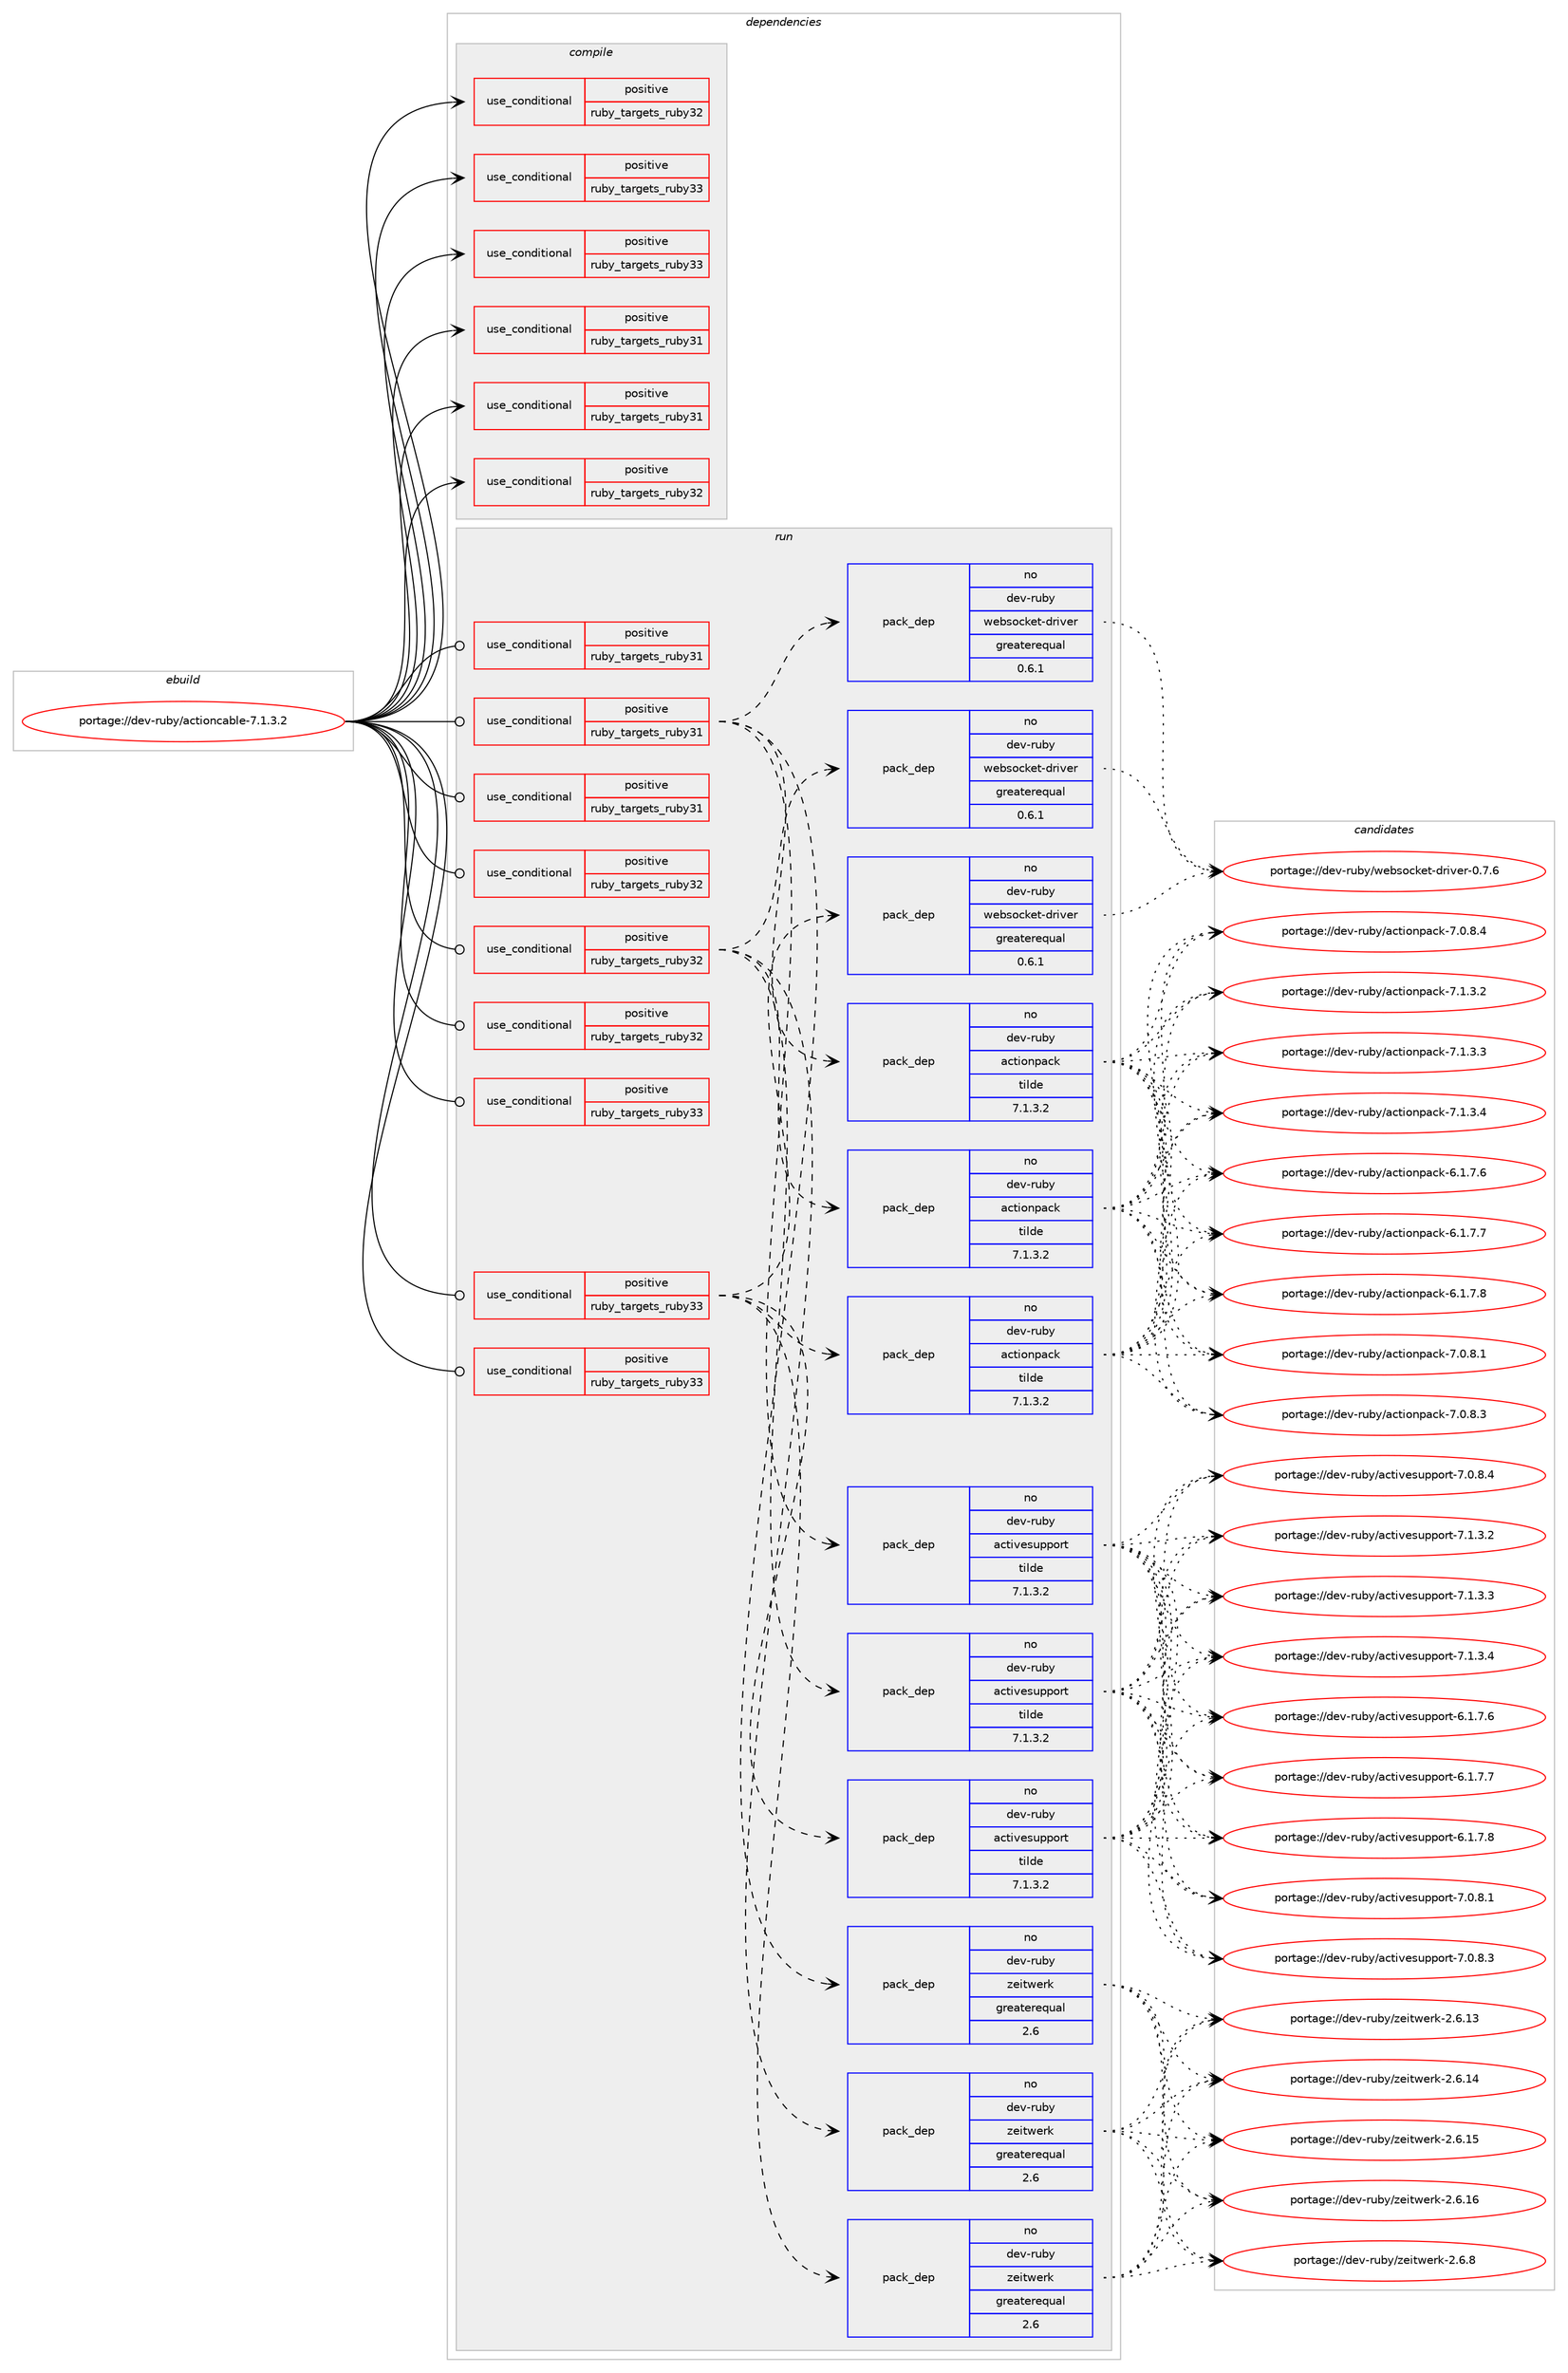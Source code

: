 digraph prolog {

# *************
# Graph options
# *************

newrank=true;
concentrate=true;
compound=true;
graph [rankdir=LR,fontname=Helvetica,fontsize=10,ranksep=1.5];#, ranksep=2.5, nodesep=0.2];
edge  [arrowhead=vee];
node  [fontname=Helvetica,fontsize=10];

# **********
# The ebuild
# **********

subgraph cluster_leftcol {
color=gray;
rank=same;
label=<<i>ebuild</i>>;
id [label="portage://dev-ruby/actioncable-7.1.3.2", color=red, width=4, href="../dev-ruby/actioncable-7.1.3.2.svg"];
}

# ****************
# The dependencies
# ****************

subgraph cluster_midcol {
color=gray;
label=<<i>dependencies</i>>;
subgraph cluster_compile {
fillcolor="#eeeeee";
style=filled;
label=<<i>compile</i>>;
subgraph cond41616 {
dependency87286 [label=<<TABLE BORDER="0" CELLBORDER="1" CELLSPACING="0" CELLPADDING="4"><TR><TD ROWSPAN="3" CELLPADDING="10">use_conditional</TD></TR><TR><TD>positive</TD></TR><TR><TD>ruby_targets_ruby31</TD></TR></TABLE>>, shape=none, color=red];
# *** BEGIN UNKNOWN DEPENDENCY TYPE (TODO) ***
# dependency87286 -> package_dependency(portage://dev-ruby/actioncable-7.1.3.2,install,no,dev-lang,ruby,none,[,,],[slot(3.1)],[])
# *** END UNKNOWN DEPENDENCY TYPE (TODO) ***

}
id:e -> dependency87286:w [weight=20,style="solid",arrowhead="vee"];
subgraph cond41617 {
dependency87287 [label=<<TABLE BORDER="0" CELLBORDER="1" CELLSPACING="0" CELLPADDING="4"><TR><TD ROWSPAN="3" CELLPADDING="10">use_conditional</TD></TR><TR><TD>positive</TD></TR><TR><TD>ruby_targets_ruby31</TD></TR></TABLE>>, shape=none, color=red];
# *** BEGIN UNKNOWN DEPENDENCY TYPE (TODO) ***
# dependency87287 -> package_dependency(portage://dev-ruby/actioncable-7.1.3.2,install,no,virtual,rubygems,none,[,,],[],[use(enable(ruby_targets_ruby31),negative)])
# *** END UNKNOWN DEPENDENCY TYPE (TODO) ***

}
id:e -> dependency87287:w [weight=20,style="solid",arrowhead="vee"];
subgraph cond41618 {
dependency87288 [label=<<TABLE BORDER="0" CELLBORDER="1" CELLSPACING="0" CELLPADDING="4"><TR><TD ROWSPAN="3" CELLPADDING="10">use_conditional</TD></TR><TR><TD>positive</TD></TR><TR><TD>ruby_targets_ruby32</TD></TR></TABLE>>, shape=none, color=red];
# *** BEGIN UNKNOWN DEPENDENCY TYPE (TODO) ***
# dependency87288 -> package_dependency(portage://dev-ruby/actioncable-7.1.3.2,install,no,dev-lang,ruby,none,[,,],[slot(3.2)],[])
# *** END UNKNOWN DEPENDENCY TYPE (TODO) ***

}
id:e -> dependency87288:w [weight=20,style="solid",arrowhead="vee"];
subgraph cond41619 {
dependency87289 [label=<<TABLE BORDER="0" CELLBORDER="1" CELLSPACING="0" CELLPADDING="4"><TR><TD ROWSPAN="3" CELLPADDING="10">use_conditional</TD></TR><TR><TD>positive</TD></TR><TR><TD>ruby_targets_ruby32</TD></TR></TABLE>>, shape=none, color=red];
# *** BEGIN UNKNOWN DEPENDENCY TYPE (TODO) ***
# dependency87289 -> package_dependency(portage://dev-ruby/actioncable-7.1.3.2,install,no,virtual,rubygems,none,[,,],[],[use(enable(ruby_targets_ruby32),negative)])
# *** END UNKNOWN DEPENDENCY TYPE (TODO) ***

}
id:e -> dependency87289:w [weight=20,style="solid",arrowhead="vee"];
subgraph cond41620 {
dependency87290 [label=<<TABLE BORDER="0" CELLBORDER="1" CELLSPACING="0" CELLPADDING="4"><TR><TD ROWSPAN="3" CELLPADDING="10">use_conditional</TD></TR><TR><TD>positive</TD></TR><TR><TD>ruby_targets_ruby33</TD></TR></TABLE>>, shape=none, color=red];
# *** BEGIN UNKNOWN DEPENDENCY TYPE (TODO) ***
# dependency87290 -> package_dependency(portage://dev-ruby/actioncable-7.1.3.2,install,no,dev-lang,ruby,none,[,,],[slot(3.3)],[])
# *** END UNKNOWN DEPENDENCY TYPE (TODO) ***

}
id:e -> dependency87290:w [weight=20,style="solid",arrowhead="vee"];
subgraph cond41621 {
dependency87291 [label=<<TABLE BORDER="0" CELLBORDER="1" CELLSPACING="0" CELLPADDING="4"><TR><TD ROWSPAN="3" CELLPADDING="10">use_conditional</TD></TR><TR><TD>positive</TD></TR><TR><TD>ruby_targets_ruby33</TD></TR></TABLE>>, shape=none, color=red];
# *** BEGIN UNKNOWN DEPENDENCY TYPE (TODO) ***
# dependency87291 -> package_dependency(portage://dev-ruby/actioncable-7.1.3.2,install,no,virtual,rubygems,none,[,,],[],[use(enable(ruby_targets_ruby33),negative)])
# *** END UNKNOWN DEPENDENCY TYPE (TODO) ***

}
id:e -> dependency87291:w [weight=20,style="solid",arrowhead="vee"];
}
subgraph cluster_compileandrun {
fillcolor="#eeeeee";
style=filled;
label=<<i>compile and run</i>>;
}
subgraph cluster_run {
fillcolor="#eeeeee";
style=filled;
label=<<i>run</i>>;
subgraph cond41622 {
dependency87292 [label=<<TABLE BORDER="0" CELLBORDER="1" CELLSPACING="0" CELLPADDING="4"><TR><TD ROWSPAN="3" CELLPADDING="10">use_conditional</TD></TR><TR><TD>positive</TD></TR><TR><TD>ruby_targets_ruby31</TD></TR></TABLE>>, shape=none, color=red];
# *** BEGIN UNKNOWN DEPENDENCY TYPE (TODO) ***
# dependency87292 -> package_dependency(portage://dev-ruby/actioncable-7.1.3.2,run,no,dev-lang,ruby,none,[,,],[slot(3.1)],[])
# *** END UNKNOWN DEPENDENCY TYPE (TODO) ***

}
id:e -> dependency87292:w [weight=20,style="solid",arrowhead="odot"];
subgraph cond41623 {
dependency87293 [label=<<TABLE BORDER="0" CELLBORDER="1" CELLSPACING="0" CELLPADDING="4"><TR><TD ROWSPAN="3" CELLPADDING="10">use_conditional</TD></TR><TR><TD>positive</TD></TR><TR><TD>ruby_targets_ruby31</TD></TR></TABLE>>, shape=none, color=red];
subgraph pack44430 {
dependency87294 [label=<<TABLE BORDER="0" CELLBORDER="1" CELLSPACING="0" CELLPADDING="4" WIDTH="220"><TR><TD ROWSPAN="6" CELLPADDING="30">pack_dep</TD></TR><TR><TD WIDTH="110">no</TD></TR><TR><TD>dev-ruby</TD></TR><TR><TD>actionpack</TD></TR><TR><TD>tilde</TD></TR><TR><TD>7.1.3.2</TD></TR></TABLE>>, shape=none, color=blue];
}
dependency87293:e -> dependency87294:w [weight=20,style="dashed",arrowhead="vee"];
subgraph pack44431 {
dependency87295 [label=<<TABLE BORDER="0" CELLBORDER="1" CELLSPACING="0" CELLPADDING="4" WIDTH="220"><TR><TD ROWSPAN="6" CELLPADDING="30">pack_dep</TD></TR><TR><TD WIDTH="110">no</TD></TR><TR><TD>dev-ruby</TD></TR><TR><TD>activesupport</TD></TR><TR><TD>tilde</TD></TR><TR><TD>7.1.3.2</TD></TR></TABLE>>, shape=none, color=blue];
}
dependency87293:e -> dependency87295:w [weight=20,style="dashed",arrowhead="vee"];
# *** BEGIN UNKNOWN DEPENDENCY TYPE (TODO) ***
# dependency87293 -> package_dependency(portage://dev-ruby/actioncable-7.1.3.2,run,no,dev-ruby,nio4r,none,[,,],[slot(2)],[use(enable(ruby_targets_ruby31),negative)])
# *** END UNKNOWN DEPENDENCY TYPE (TODO) ***

subgraph pack44432 {
dependency87296 [label=<<TABLE BORDER="0" CELLBORDER="1" CELLSPACING="0" CELLPADDING="4" WIDTH="220"><TR><TD ROWSPAN="6" CELLPADDING="30">pack_dep</TD></TR><TR><TD WIDTH="110">no</TD></TR><TR><TD>dev-ruby</TD></TR><TR><TD>websocket-driver</TD></TR><TR><TD>greaterequal</TD></TR><TR><TD>0.6.1</TD></TR></TABLE>>, shape=none, color=blue];
}
dependency87293:e -> dependency87296:w [weight=20,style="dashed",arrowhead="vee"];
subgraph pack44433 {
dependency87297 [label=<<TABLE BORDER="0" CELLBORDER="1" CELLSPACING="0" CELLPADDING="4" WIDTH="220"><TR><TD ROWSPAN="6" CELLPADDING="30">pack_dep</TD></TR><TR><TD WIDTH="110">no</TD></TR><TR><TD>dev-ruby</TD></TR><TR><TD>zeitwerk</TD></TR><TR><TD>greaterequal</TD></TR><TR><TD>2.6</TD></TR></TABLE>>, shape=none, color=blue];
}
dependency87293:e -> dependency87297:w [weight=20,style="dashed",arrowhead="vee"];
}
id:e -> dependency87293:w [weight=20,style="solid",arrowhead="odot"];
subgraph cond41624 {
dependency87298 [label=<<TABLE BORDER="0" CELLBORDER="1" CELLSPACING="0" CELLPADDING="4"><TR><TD ROWSPAN="3" CELLPADDING="10">use_conditional</TD></TR><TR><TD>positive</TD></TR><TR><TD>ruby_targets_ruby31</TD></TR></TABLE>>, shape=none, color=red];
# *** BEGIN UNKNOWN DEPENDENCY TYPE (TODO) ***
# dependency87298 -> package_dependency(portage://dev-ruby/actioncable-7.1.3.2,run,no,virtual,rubygems,none,[,,],[],[use(enable(ruby_targets_ruby31),negative)])
# *** END UNKNOWN DEPENDENCY TYPE (TODO) ***

}
id:e -> dependency87298:w [weight=20,style="solid",arrowhead="odot"];
subgraph cond41625 {
dependency87299 [label=<<TABLE BORDER="0" CELLBORDER="1" CELLSPACING="0" CELLPADDING="4"><TR><TD ROWSPAN="3" CELLPADDING="10">use_conditional</TD></TR><TR><TD>positive</TD></TR><TR><TD>ruby_targets_ruby32</TD></TR></TABLE>>, shape=none, color=red];
# *** BEGIN UNKNOWN DEPENDENCY TYPE (TODO) ***
# dependency87299 -> package_dependency(portage://dev-ruby/actioncable-7.1.3.2,run,no,dev-lang,ruby,none,[,,],[slot(3.2)],[])
# *** END UNKNOWN DEPENDENCY TYPE (TODO) ***

}
id:e -> dependency87299:w [weight=20,style="solid",arrowhead="odot"];
subgraph cond41626 {
dependency87300 [label=<<TABLE BORDER="0" CELLBORDER="1" CELLSPACING="0" CELLPADDING="4"><TR><TD ROWSPAN="3" CELLPADDING="10">use_conditional</TD></TR><TR><TD>positive</TD></TR><TR><TD>ruby_targets_ruby32</TD></TR></TABLE>>, shape=none, color=red];
subgraph pack44434 {
dependency87301 [label=<<TABLE BORDER="0" CELLBORDER="1" CELLSPACING="0" CELLPADDING="4" WIDTH="220"><TR><TD ROWSPAN="6" CELLPADDING="30">pack_dep</TD></TR><TR><TD WIDTH="110">no</TD></TR><TR><TD>dev-ruby</TD></TR><TR><TD>actionpack</TD></TR><TR><TD>tilde</TD></TR><TR><TD>7.1.3.2</TD></TR></TABLE>>, shape=none, color=blue];
}
dependency87300:e -> dependency87301:w [weight=20,style="dashed",arrowhead="vee"];
subgraph pack44435 {
dependency87302 [label=<<TABLE BORDER="0" CELLBORDER="1" CELLSPACING="0" CELLPADDING="4" WIDTH="220"><TR><TD ROWSPAN="6" CELLPADDING="30">pack_dep</TD></TR><TR><TD WIDTH="110">no</TD></TR><TR><TD>dev-ruby</TD></TR><TR><TD>activesupport</TD></TR><TR><TD>tilde</TD></TR><TR><TD>7.1.3.2</TD></TR></TABLE>>, shape=none, color=blue];
}
dependency87300:e -> dependency87302:w [weight=20,style="dashed",arrowhead="vee"];
# *** BEGIN UNKNOWN DEPENDENCY TYPE (TODO) ***
# dependency87300 -> package_dependency(portage://dev-ruby/actioncable-7.1.3.2,run,no,dev-ruby,nio4r,none,[,,],[slot(2)],[use(enable(ruby_targets_ruby32),negative)])
# *** END UNKNOWN DEPENDENCY TYPE (TODO) ***

subgraph pack44436 {
dependency87303 [label=<<TABLE BORDER="0" CELLBORDER="1" CELLSPACING="0" CELLPADDING="4" WIDTH="220"><TR><TD ROWSPAN="6" CELLPADDING="30">pack_dep</TD></TR><TR><TD WIDTH="110">no</TD></TR><TR><TD>dev-ruby</TD></TR><TR><TD>websocket-driver</TD></TR><TR><TD>greaterequal</TD></TR><TR><TD>0.6.1</TD></TR></TABLE>>, shape=none, color=blue];
}
dependency87300:e -> dependency87303:w [weight=20,style="dashed",arrowhead="vee"];
subgraph pack44437 {
dependency87304 [label=<<TABLE BORDER="0" CELLBORDER="1" CELLSPACING="0" CELLPADDING="4" WIDTH="220"><TR><TD ROWSPAN="6" CELLPADDING="30">pack_dep</TD></TR><TR><TD WIDTH="110">no</TD></TR><TR><TD>dev-ruby</TD></TR><TR><TD>zeitwerk</TD></TR><TR><TD>greaterequal</TD></TR><TR><TD>2.6</TD></TR></TABLE>>, shape=none, color=blue];
}
dependency87300:e -> dependency87304:w [weight=20,style="dashed",arrowhead="vee"];
}
id:e -> dependency87300:w [weight=20,style="solid",arrowhead="odot"];
subgraph cond41627 {
dependency87305 [label=<<TABLE BORDER="0" CELLBORDER="1" CELLSPACING="0" CELLPADDING="4"><TR><TD ROWSPAN="3" CELLPADDING="10">use_conditional</TD></TR><TR><TD>positive</TD></TR><TR><TD>ruby_targets_ruby32</TD></TR></TABLE>>, shape=none, color=red];
# *** BEGIN UNKNOWN DEPENDENCY TYPE (TODO) ***
# dependency87305 -> package_dependency(portage://dev-ruby/actioncable-7.1.3.2,run,no,virtual,rubygems,none,[,,],[],[use(enable(ruby_targets_ruby32),negative)])
# *** END UNKNOWN DEPENDENCY TYPE (TODO) ***

}
id:e -> dependency87305:w [weight=20,style="solid",arrowhead="odot"];
subgraph cond41628 {
dependency87306 [label=<<TABLE BORDER="0" CELLBORDER="1" CELLSPACING="0" CELLPADDING="4"><TR><TD ROWSPAN="3" CELLPADDING="10">use_conditional</TD></TR><TR><TD>positive</TD></TR><TR><TD>ruby_targets_ruby33</TD></TR></TABLE>>, shape=none, color=red];
# *** BEGIN UNKNOWN DEPENDENCY TYPE (TODO) ***
# dependency87306 -> package_dependency(portage://dev-ruby/actioncable-7.1.3.2,run,no,dev-lang,ruby,none,[,,],[slot(3.3)],[])
# *** END UNKNOWN DEPENDENCY TYPE (TODO) ***

}
id:e -> dependency87306:w [weight=20,style="solid",arrowhead="odot"];
subgraph cond41629 {
dependency87307 [label=<<TABLE BORDER="0" CELLBORDER="1" CELLSPACING="0" CELLPADDING="4"><TR><TD ROWSPAN="3" CELLPADDING="10">use_conditional</TD></TR><TR><TD>positive</TD></TR><TR><TD>ruby_targets_ruby33</TD></TR></TABLE>>, shape=none, color=red];
subgraph pack44438 {
dependency87308 [label=<<TABLE BORDER="0" CELLBORDER="1" CELLSPACING="0" CELLPADDING="4" WIDTH="220"><TR><TD ROWSPAN="6" CELLPADDING="30">pack_dep</TD></TR><TR><TD WIDTH="110">no</TD></TR><TR><TD>dev-ruby</TD></TR><TR><TD>actionpack</TD></TR><TR><TD>tilde</TD></TR><TR><TD>7.1.3.2</TD></TR></TABLE>>, shape=none, color=blue];
}
dependency87307:e -> dependency87308:w [weight=20,style="dashed",arrowhead="vee"];
subgraph pack44439 {
dependency87309 [label=<<TABLE BORDER="0" CELLBORDER="1" CELLSPACING="0" CELLPADDING="4" WIDTH="220"><TR><TD ROWSPAN="6" CELLPADDING="30">pack_dep</TD></TR><TR><TD WIDTH="110">no</TD></TR><TR><TD>dev-ruby</TD></TR><TR><TD>activesupport</TD></TR><TR><TD>tilde</TD></TR><TR><TD>7.1.3.2</TD></TR></TABLE>>, shape=none, color=blue];
}
dependency87307:e -> dependency87309:w [weight=20,style="dashed",arrowhead="vee"];
# *** BEGIN UNKNOWN DEPENDENCY TYPE (TODO) ***
# dependency87307 -> package_dependency(portage://dev-ruby/actioncable-7.1.3.2,run,no,dev-ruby,nio4r,none,[,,],[slot(2)],[use(enable(ruby_targets_ruby33),negative)])
# *** END UNKNOWN DEPENDENCY TYPE (TODO) ***

subgraph pack44440 {
dependency87310 [label=<<TABLE BORDER="0" CELLBORDER="1" CELLSPACING="0" CELLPADDING="4" WIDTH="220"><TR><TD ROWSPAN="6" CELLPADDING="30">pack_dep</TD></TR><TR><TD WIDTH="110">no</TD></TR><TR><TD>dev-ruby</TD></TR><TR><TD>websocket-driver</TD></TR><TR><TD>greaterequal</TD></TR><TR><TD>0.6.1</TD></TR></TABLE>>, shape=none, color=blue];
}
dependency87307:e -> dependency87310:w [weight=20,style="dashed",arrowhead="vee"];
subgraph pack44441 {
dependency87311 [label=<<TABLE BORDER="0" CELLBORDER="1" CELLSPACING="0" CELLPADDING="4" WIDTH="220"><TR><TD ROWSPAN="6" CELLPADDING="30">pack_dep</TD></TR><TR><TD WIDTH="110">no</TD></TR><TR><TD>dev-ruby</TD></TR><TR><TD>zeitwerk</TD></TR><TR><TD>greaterequal</TD></TR><TR><TD>2.6</TD></TR></TABLE>>, shape=none, color=blue];
}
dependency87307:e -> dependency87311:w [weight=20,style="dashed",arrowhead="vee"];
}
id:e -> dependency87307:w [weight=20,style="solid",arrowhead="odot"];
subgraph cond41630 {
dependency87312 [label=<<TABLE BORDER="0" CELLBORDER="1" CELLSPACING="0" CELLPADDING="4"><TR><TD ROWSPAN="3" CELLPADDING="10">use_conditional</TD></TR><TR><TD>positive</TD></TR><TR><TD>ruby_targets_ruby33</TD></TR></TABLE>>, shape=none, color=red];
# *** BEGIN UNKNOWN DEPENDENCY TYPE (TODO) ***
# dependency87312 -> package_dependency(portage://dev-ruby/actioncable-7.1.3.2,run,no,virtual,rubygems,none,[,,],[],[use(enable(ruby_targets_ruby33),negative)])
# *** END UNKNOWN DEPENDENCY TYPE (TODO) ***

}
id:e -> dependency87312:w [weight=20,style="solid",arrowhead="odot"];
}
}

# **************
# The candidates
# **************

subgraph cluster_choices {
rank=same;
color=gray;
label=<<i>candidates</i>>;

subgraph choice44430 {
color=black;
nodesep=1;
choice100101118451141179812147979911610511111011297991074554464946554654 [label="portage://dev-ruby/actionpack-6.1.7.6", color=red, width=4,href="../dev-ruby/actionpack-6.1.7.6.svg"];
choice100101118451141179812147979911610511111011297991074554464946554655 [label="portage://dev-ruby/actionpack-6.1.7.7", color=red, width=4,href="../dev-ruby/actionpack-6.1.7.7.svg"];
choice100101118451141179812147979911610511111011297991074554464946554656 [label="portage://dev-ruby/actionpack-6.1.7.8", color=red, width=4,href="../dev-ruby/actionpack-6.1.7.8.svg"];
choice100101118451141179812147979911610511111011297991074555464846564649 [label="portage://dev-ruby/actionpack-7.0.8.1", color=red, width=4,href="../dev-ruby/actionpack-7.0.8.1.svg"];
choice100101118451141179812147979911610511111011297991074555464846564651 [label="portage://dev-ruby/actionpack-7.0.8.3", color=red, width=4,href="../dev-ruby/actionpack-7.0.8.3.svg"];
choice100101118451141179812147979911610511111011297991074555464846564652 [label="portage://dev-ruby/actionpack-7.0.8.4", color=red, width=4,href="../dev-ruby/actionpack-7.0.8.4.svg"];
choice100101118451141179812147979911610511111011297991074555464946514650 [label="portage://dev-ruby/actionpack-7.1.3.2", color=red, width=4,href="../dev-ruby/actionpack-7.1.3.2.svg"];
choice100101118451141179812147979911610511111011297991074555464946514651 [label="portage://dev-ruby/actionpack-7.1.3.3", color=red, width=4,href="../dev-ruby/actionpack-7.1.3.3.svg"];
choice100101118451141179812147979911610511111011297991074555464946514652 [label="portage://dev-ruby/actionpack-7.1.3.4", color=red, width=4,href="../dev-ruby/actionpack-7.1.3.4.svg"];
dependency87294:e -> choice100101118451141179812147979911610511111011297991074554464946554654:w [style=dotted,weight="100"];
dependency87294:e -> choice100101118451141179812147979911610511111011297991074554464946554655:w [style=dotted,weight="100"];
dependency87294:e -> choice100101118451141179812147979911610511111011297991074554464946554656:w [style=dotted,weight="100"];
dependency87294:e -> choice100101118451141179812147979911610511111011297991074555464846564649:w [style=dotted,weight="100"];
dependency87294:e -> choice100101118451141179812147979911610511111011297991074555464846564651:w [style=dotted,weight="100"];
dependency87294:e -> choice100101118451141179812147979911610511111011297991074555464846564652:w [style=dotted,weight="100"];
dependency87294:e -> choice100101118451141179812147979911610511111011297991074555464946514650:w [style=dotted,weight="100"];
dependency87294:e -> choice100101118451141179812147979911610511111011297991074555464946514651:w [style=dotted,weight="100"];
dependency87294:e -> choice100101118451141179812147979911610511111011297991074555464946514652:w [style=dotted,weight="100"];
}
subgraph choice44431 {
color=black;
nodesep=1;
choice10010111845114117981214797991161051181011151171121121111141164554464946554654 [label="portage://dev-ruby/activesupport-6.1.7.6", color=red, width=4,href="../dev-ruby/activesupport-6.1.7.6.svg"];
choice10010111845114117981214797991161051181011151171121121111141164554464946554655 [label="portage://dev-ruby/activesupport-6.1.7.7", color=red, width=4,href="../dev-ruby/activesupport-6.1.7.7.svg"];
choice10010111845114117981214797991161051181011151171121121111141164554464946554656 [label="portage://dev-ruby/activesupport-6.1.7.8", color=red, width=4,href="../dev-ruby/activesupport-6.1.7.8.svg"];
choice10010111845114117981214797991161051181011151171121121111141164555464846564649 [label="portage://dev-ruby/activesupport-7.0.8.1", color=red, width=4,href="../dev-ruby/activesupport-7.0.8.1.svg"];
choice10010111845114117981214797991161051181011151171121121111141164555464846564651 [label="portage://dev-ruby/activesupport-7.0.8.3", color=red, width=4,href="../dev-ruby/activesupport-7.0.8.3.svg"];
choice10010111845114117981214797991161051181011151171121121111141164555464846564652 [label="portage://dev-ruby/activesupport-7.0.8.4", color=red, width=4,href="../dev-ruby/activesupport-7.0.8.4.svg"];
choice10010111845114117981214797991161051181011151171121121111141164555464946514650 [label="portage://dev-ruby/activesupport-7.1.3.2", color=red, width=4,href="../dev-ruby/activesupport-7.1.3.2.svg"];
choice10010111845114117981214797991161051181011151171121121111141164555464946514651 [label="portage://dev-ruby/activesupport-7.1.3.3", color=red, width=4,href="../dev-ruby/activesupport-7.1.3.3.svg"];
choice10010111845114117981214797991161051181011151171121121111141164555464946514652 [label="portage://dev-ruby/activesupport-7.1.3.4", color=red, width=4,href="../dev-ruby/activesupport-7.1.3.4.svg"];
dependency87295:e -> choice10010111845114117981214797991161051181011151171121121111141164554464946554654:w [style=dotted,weight="100"];
dependency87295:e -> choice10010111845114117981214797991161051181011151171121121111141164554464946554655:w [style=dotted,weight="100"];
dependency87295:e -> choice10010111845114117981214797991161051181011151171121121111141164554464946554656:w [style=dotted,weight="100"];
dependency87295:e -> choice10010111845114117981214797991161051181011151171121121111141164555464846564649:w [style=dotted,weight="100"];
dependency87295:e -> choice10010111845114117981214797991161051181011151171121121111141164555464846564651:w [style=dotted,weight="100"];
dependency87295:e -> choice10010111845114117981214797991161051181011151171121121111141164555464846564652:w [style=dotted,weight="100"];
dependency87295:e -> choice10010111845114117981214797991161051181011151171121121111141164555464946514650:w [style=dotted,weight="100"];
dependency87295:e -> choice10010111845114117981214797991161051181011151171121121111141164555464946514651:w [style=dotted,weight="100"];
dependency87295:e -> choice10010111845114117981214797991161051181011151171121121111141164555464946514652:w [style=dotted,weight="100"];
}
subgraph choice44432 {
color=black;
nodesep=1;
choice100101118451141179812147119101981151119910710111645100114105118101114454846554654 [label="portage://dev-ruby/websocket-driver-0.7.6", color=red, width=4,href="../dev-ruby/websocket-driver-0.7.6.svg"];
dependency87296:e -> choice100101118451141179812147119101981151119910710111645100114105118101114454846554654:w [style=dotted,weight="100"];
}
subgraph choice44433 {
color=black;
nodesep=1;
choice10010111845114117981214712210110511611910111410745504654464951 [label="portage://dev-ruby/zeitwerk-2.6.13", color=red, width=4,href="../dev-ruby/zeitwerk-2.6.13.svg"];
choice10010111845114117981214712210110511611910111410745504654464952 [label="portage://dev-ruby/zeitwerk-2.6.14", color=red, width=4,href="../dev-ruby/zeitwerk-2.6.14.svg"];
choice10010111845114117981214712210110511611910111410745504654464953 [label="portage://dev-ruby/zeitwerk-2.6.15", color=red, width=4,href="../dev-ruby/zeitwerk-2.6.15.svg"];
choice10010111845114117981214712210110511611910111410745504654464954 [label="portage://dev-ruby/zeitwerk-2.6.16", color=red, width=4,href="../dev-ruby/zeitwerk-2.6.16.svg"];
choice100101118451141179812147122101105116119101114107455046544656 [label="portage://dev-ruby/zeitwerk-2.6.8", color=red, width=4,href="../dev-ruby/zeitwerk-2.6.8.svg"];
dependency87297:e -> choice10010111845114117981214712210110511611910111410745504654464951:w [style=dotted,weight="100"];
dependency87297:e -> choice10010111845114117981214712210110511611910111410745504654464952:w [style=dotted,weight="100"];
dependency87297:e -> choice10010111845114117981214712210110511611910111410745504654464953:w [style=dotted,weight="100"];
dependency87297:e -> choice10010111845114117981214712210110511611910111410745504654464954:w [style=dotted,weight="100"];
dependency87297:e -> choice100101118451141179812147122101105116119101114107455046544656:w [style=dotted,weight="100"];
}
subgraph choice44434 {
color=black;
nodesep=1;
choice100101118451141179812147979911610511111011297991074554464946554654 [label="portage://dev-ruby/actionpack-6.1.7.6", color=red, width=4,href="../dev-ruby/actionpack-6.1.7.6.svg"];
choice100101118451141179812147979911610511111011297991074554464946554655 [label="portage://dev-ruby/actionpack-6.1.7.7", color=red, width=4,href="../dev-ruby/actionpack-6.1.7.7.svg"];
choice100101118451141179812147979911610511111011297991074554464946554656 [label="portage://dev-ruby/actionpack-6.1.7.8", color=red, width=4,href="../dev-ruby/actionpack-6.1.7.8.svg"];
choice100101118451141179812147979911610511111011297991074555464846564649 [label="portage://dev-ruby/actionpack-7.0.8.1", color=red, width=4,href="../dev-ruby/actionpack-7.0.8.1.svg"];
choice100101118451141179812147979911610511111011297991074555464846564651 [label="portage://dev-ruby/actionpack-7.0.8.3", color=red, width=4,href="../dev-ruby/actionpack-7.0.8.3.svg"];
choice100101118451141179812147979911610511111011297991074555464846564652 [label="portage://dev-ruby/actionpack-7.0.8.4", color=red, width=4,href="../dev-ruby/actionpack-7.0.8.4.svg"];
choice100101118451141179812147979911610511111011297991074555464946514650 [label="portage://dev-ruby/actionpack-7.1.3.2", color=red, width=4,href="../dev-ruby/actionpack-7.1.3.2.svg"];
choice100101118451141179812147979911610511111011297991074555464946514651 [label="portage://dev-ruby/actionpack-7.1.3.3", color=red, width=4,href="../dev-ruby/actionpack-7.1.3.3.svg"];
choice100101118451141179812147979911610511111011297991074555464946514652 [label="portage://dev-ruby/actionpack-7.1.3.4", color=red, width=4,href="../dev-ruby/actionpack-7.1.3.4.svg"];
dependency87301:e -> choice100101118451141179812147979911610511111011297991074554464946554654:w [style=dotted,weight="100"];
dependency87301:e -> choice100101118451141179812147979911610511111011297991074554464946554655:w [style=dotted,weight="100"];
dependency87301:e -> choice100101118451141179812147979911610511111011297991074554464946554656:w [style=dotted,weight="100"];
dependency87301:e -> choice100101118451141179812147979911610511111011297991074555464846564649:w [style=dotted,weight="100"];
dependency87301:e -> choice100101118451141179812147979911610511111011297991074555464846564651:w [style=dotted,weight="100"];
dependency87301:e -> choice100101118451141179812147979911610511111011297991074555464846564652:w [style=dotted,weight="100"];
dependency87301:e -> choice100101118451141179812147979911610511111011297991074555464946514650:w [style=dotted,weight="100"];
dependency87301:e -> choice100101118451141179812147979911610511111011297991074555464946514651:w [style=dotted,weight="100"];
dependency87301:e -> choice100101118451141179812147979911610511111011297991074555464946514652:w [style=dotted,weight="100"];
}
subgraph choice44435 {
color=black;
nodesep=1;
choice10010111845114117981214797991161051181011151171121121111141164554464946554654 [label="portage://dev-ruby/activesupport-6.1.7.6", color=red, width=4,href="../dev-ruby/activesupport-6.1.7.6.svg"];
choice10010111845114117981214797991161051181011151171121121111141164554464946554655 [label="portage://dev-ruby/activesupport-6.1.7.7", color=red, width=4,href="../dev-ruby/activesupport-6.1.7.7.svg"];
choice10010111845114117981214797991161051181011151171121121111141164554464946554656 [label="portage://dev-ruby/activesupport-6.1.7.8", color=red, width=4,href="../dev-ruby/activesupport-6.1.7.8.svg"];
choice10010111845114117981214797991161051181011151171121121111141164555464846564649 [label="portage://dev-ruby/activesupport-7.0.8.1", color=red, width=4,href="../dev-ruby/activesupport-7.0.8.1.svg"];
choice10010111845114117981214797991161051181011151171121121111141164555464846564651 [label="portage://dev-ruby/activesupport-7.0.8.3", color=red, width=4,href="../dev-ruby/activesupport-7.0.8.3.svg"];
choice10010111845114117981214797991161051181011151171121121111141164555464846564652 [label="portage://dev-ruby/activesupport-7.0.8.4", color=red, width=4,href="../dev-ruby/activesupport-7.0.8.4.svg"];
choice10010111845114117981214797991161051181011151171121121111141164555464946514650 [label="portage://dev-ruby/activesupport-7.1.3.2", color=red, width=4,href="../dev-ruby/activesupport-7.1.3.2.svg"];
choice10010111845114117981214797991161051181011151171121121111141164555464946514651 [label="portage://dev-ruby/activesupport-7.1.3.3", color=red, width=4,href="../dev-ruby/activesupport-7.1.3.3.svg"];
choice10010111845114117981214797991161051181011151171121121111141164555464946514652 [label="portage://dev-ruby/activesupport-7.1.3.4", color=red, width=4,href="../dev-ruby/activesupport-7.1.3.4.svg"];
dependency87302:e -> choice10010111845114117981214797991161051181011151171121121111141164554464946554654:w [style=dotted,weight="100"];
dependency87302:e -> choice10010111845114117981214797991161051181011151171121121111141164554464946554655:w [style=dotted,weight="100"];
dependency87302:e -> choice10010111845114117981214797991161051181011151171121121111141164554464946554656:w [style=dotted,weight="100"];
dependency87302:e -> choice10010111845114117981214797991161051181011151171121121111141164555464846564649:w [style=dotted,weight="100"];
dependency87302:e -> choice10010111845114117981214797991161051181011151171121121111141164555464846564651:w [style=dotted,weight="100"];
dependency87302:e -> choice10010111845114117981214797991161051181011151171121121111141164555464846564652:w [style=dotted,weight="100"];
dependency87302:e -> choice10010111845114117981214797991161051181011151171121121111141164555464946514650:w [style=dotted,weight="100"];
dependency87302:e -> choice10010111845114117981214797991161051181011151171121121111141164555464946514651:w [style=dotted,weight="100"];
dependency87302:e -> choice10010111845114117981214797991161051181011151171121121111141164555464946514652:w [style=dotted,weight="100"];
}
subgraph choice44436 {
color=black;
nodesep=1;
choice100101118451141179812147119101981151119910710111645100114105118101114454846554654 [label="portage://dev-ruby/websocket-driver-0.7.6", color=red, width=4,href="../dev-ruby/websocket-driver-0.7.6.svg"];
dependency87303:e -> choice100101118451141179812147119101981151119910710111645100114105118101114454846554654:w [style=dotted,weight="100"];
}
subgraph choice44437 {
color=black;
nodesep=1;
choice10010111845114117981214712210110511611910111410745504654464951 [label="portage://dev-ruby/zeitwerk-2.6.13", color=red, width=4,href="../dev-ruby/zeitwerk-2.6.13.svg"];
choice10010111845114117981214712210110511611910111410745504654464952 [label="portage://dev-ruby/zeitwerk-2.6.14", color=red, width=4,href="../dev-ruby/zeitwerk-2.6.14.svg"];
choice10010111845114117981214712210110511611910111410745504654464953 [label="portage://dev-ruby/zeitwerk-2.6.15", color=red, width=4,href="../dev-ruby/zeitwerk-2.6.15.svg"];
choice10010111845114117981214712210110511611910111410745504654464954 [label="portage://dev-ruby/zeitwerk-2.6.16", color=red, width=4,href="../dev-ruby/zeitwerk-2.6.16.svg"];
choice100101118451141179812147122101105116119101114107455046544656 [label="portage://dev-ruby/zeitwerk-2.6.8", color=red, width=4,href="../dev-ruby/zeitwerk-2.6.8.svg"];
dependency87304:e -> choice10010111845114117981214712210110511611910111410745504654464951:w [style=dotted,weight="100"];
dependency87304:e -> choice10010111845114117981214712210110511611910111410745504654464952:w [style=dotted,weight="100"];
dependency87304:e -> choice10010111845114117981214712210110511611910111410745504654464953:w [style=dotted,weight="100"];
dependency87304:e -> choice10010111845114117981214712210110511611910111410745504654464954:w [style=dotted,weight="100"];
dependency87304:e -> choice100101118451141179812147122101105116119101114107455046544656:w [style=dotted,weight="100"];
}
subgraph choice44438 {
color=black;
nodesep=1;
choice100101118451141179812147979911610511111011297991074554464946554654 [label="portage://dev-ruby/actionpack-6.1.7.6", color=red, width=4,href="../dev-ruby/actionpack-6.1.7.6.svg"];
choice100101118451141179812147979911610511111011297991074554464946554655 [label="portage://dev-ruby/actionpack-6.1.7.7", color=red, width=4,href="../dev-ruby/actionpack-6.1.7.7.svg"];
choice100101118451141179812147979911610511111011297991074554464946554656 [label="portage://dev-ruby/actionpack-6.1.7.8", color=red, width=4,href="../dev-ruby/actionpack-6.1.7.8.svg"];
choice100101118451141179812147979911610511111011297991074555464846564649 [label="portage://dev-ruby/actionpack-7.0.8.1", color=red, width=4,href="../dev-ruby/actionpack-7.0.8.1.svg"];
choice100101118451141179812147979911610511111011297991074555464846564651 [label="portage://dev-ruby/actionpack-7.0.8.3", color=red, width=4,href="../dev-ruby/actionpack-7.0.8.3.svg"];
choice100101118451141179812147979911610511111011297991074555464846564652 [label="portage://dev-ruby/actionpack-7.0.8.4", color=red, width=4,href="../dev-ruby/actionpack-7.0.8.4.svg"];
choice100101118451141179812147979911610511111011297991074555464946514650 [label="portage://dev-ruby/actionpack-7.1.3.2", color=red, width=4,href="../dev-ruby/actionpack-7.1.3.2.svg"];
choice100101118451141179812147979911610511111011297991074555464946514651 [label="portage://dev-ruby/actionpack-7.1.3.3", color=red, width=4,href="../dev-ruby/actionpack-7.1.3.3.svg"];
choice100101118451141179812147979911610511111011297991074555464946514652 [label="portage://dev-ruby/actionpack-7.1.3.4", color=red, width=4,href="../dev-ruby/actionpack-7.1.3.4.svg"];
dependency87308:e -> choice100101118451141179812147979911610511111011297991074554464946554654:w [style=dotted,weight="100"];
dependency87308:e -> choice100101118451141179812147979911610511111011297991074554464946554655:w [style=dotted,weight="100"];
dependency87308:e -> choice100101118451141179812147979911610511111011297991074554464946554656:w [style=dotted,weight="100"];
dependency87308:e -> choice100101118451141179812147979911610511111011297991074555464846564649:w [style=dotted,weight="100"];
dependency87308:e -> choice100101118451141179812147979911610511111011297991074555464846564651:w [style=dotted,weight="100"];
dependency87308:e -> choice100101118451141179812147979911610511111011297991074555464846564652:w [style=dotted,weight="100"];
dependency87308:e -> choice100101118451141179812147979911610511111011297991074555464946514650:w [style=dotted,weight="100"];
dependency87308:e -> choice100101118451141179812147979911610511111011297991074555464946514651:w [style=dotted,weight="100"];
dependency87308:e -> choice100101118451141179812147979911610511111011297991074555464946514652:w [style=dotted,weight="100"];
}
subgraph choice44439 {
color=black;
nodesep=1;
choice10010111845114117981214797991161051181011151171121121111141164554464946554654 [label="portage://dev-ruby/activesupport-6.1.7.6", color=red, width=4,href="../dev-ruby/activesupport-6.1.7.6.svg"];
choice10010111845114117981214797991161051181011151171121121111141164554464946554655 [label="portage://dev-ruby/activesupport-6.1.7.7", color=red, width=4,href="../dev-ruby/activesupport-6.1.7.7.svg"];
choice10010111845114117981214797991161051181011151171121121111141164554464946554656 [label="portage://dev-ruby/activesupport-6.1.7.8", color=red, width=4,href="../dev-ruby/activesupport-6.1.7.8.svg"];
choice10010111845114117981214797991161051181011151171121121111141164555464846564649 [label="portage://dev-ruby/activesupport-7.0.8.1", color=red, width=4,href="../dev-ruby/activesupport-7.0.8.1.svg"];
choice10010111845114117981214797991161051181011151171121121111141164555464846564651 [label="portage://dev-ruby/activesupport-7.0.8.3", color=red, width=4,href="../dev-ruby/activesupport-7.0.8.3.svg"];
choice10010111845114117981214797991161051181011151171121121111141164555464846564652 [label="portage://dev-ruby/activesupport-7.0.8.4", color=red, width=4,href="../dev-ruby/activesupport-7.0.8.4.svg"];
choice10010111845114117981214797991161051181011151171121121111141164555464946514650 [label="portage://dev-ruby/activesupport-7.1.3.2", color=red, width=4,href="../dev-ruby/activesupport-7.1.3.2.svg"];
choice10010111845114117981214797991161051181011151171121121111141164555464946514651 [label="portage://dev-ruby/activesupport-7.1.3.3", color=red, width=4,href="../dev-ruby/activesupport-7.1.3.3.svg"];
choice10010111845114117981214797991161051181011151171121121111141164555464946514652 [label="portage://dev-ruby/activesupport-7.1.3.4", color=red, width=4,href="../dev-ruby/activesupport-7.1.3.4.svg"];
dependency87309:e -> choice10010111845114117981214797991161051181011151171121121111141164554464946554654:w [style=dotted,weight="100"];
dependency87309:e -> choice10010111845114117981214797991161051181011151171121121111141164554464946554655:w [style=dotted,weight="100"];
dependency87309:e -> choice10010111845114117981214797991161051181011151171121121111141164554464946554656:w [style=dotted,weight="100"];
dependency87309:e -> choice10010111845114117981214797991161051181011151171121121111141164555464846564649:w [style=dotted,weight="100"];
dependency87309:e -> choice10010111845114117981214797991161051181011151171121121111141164555464846564651:w [style=dotted,weight="100"];
dependency87309:e -> choice10010111845114117981214797991161051181011151171121121111141164555464846564652:w [style=dotted,weight="100"];
dependency87309:e -> choice10010111845114117981214797991161051181011151171121121111141164555464946514650:w [style=dotted,weight="100"];
dependency87309:e -> choice10010111845114117981214797991161051181011151171121121111141164555464946514651:w [style=dotted,weight="100"];
dependency87309:e -> choice10010111845114117981214797991161051181011151171121121111141164555464946514652:w [style=dotted,weight="100"];
}
subgraph choice44440 {
color=black;
nodesep=1;
choice100101118451141179812147119101981151119910710111645100114105118101114454846554654 [label="portage://dev-ruby/websocket-driver-0.7.6", color=red, width=4,href="../dev-ruby/websocket-driver-0.7.6.svg"];
dependency87310:e -> choice100101118451141179812147119101981151119910710111645100114105118101114454846554654:w [style=dotted,weight="100"];
}
subgraph choice44441 {
color=black;
nodesep=1;
choice10010111845114117981214712210110511611910111410745504654464951 [label="portage://dev-ruby/zeitwerk-2.6.13", color=red, width=4,href="../dev-ruby/zeitwerk-2.6.13.svg"];
choice10010111845114117981214712210110511611910111410745504654464952 [label="portage://dev-ruby/zeitwerk-2.6.14", color=red, width=4,href="../dev-ruby/zeitwerk-2.6.14.svg"];
choice10010111845114117981214712210110511611910111410745504654464953 [label="portage://dev-ruby/zeitwerk-2.6.15", color=red, width=4,href="../dev-ruby/zeitwerk-2.6.15.svg"];
choice10010111845114117981214712210110511611910111410745504654464954 [label="portage://dev-ruby/zeitwerk-2.6.16", color=red, width=4,href="../dev-ruby/zeitwerk-2.6.16.svg"];
choice100101118451141179812147122101105116119101114107455046544656 [label="portage://dev-ruby/zeitwerk-2.6.8", color=red, width=4,href="../dev-ruby/zeitwerk-2.6.8.svg"];
dependency87311:e -> choice10010111845114117981214712210110511611910111410745504654464951:w [style=dotted,weight="100"];
dependency87311:e -> choice10010111845114117981214712210110511611910111410745504654464952:w [style=dotted,weight="100"];
dependency87311:e -> choice10010111845114117981214712210110511611910111410745504654464953:w [style=dotted,weight="100"];
dependency87311:e -> choice10010111845114117981214712210110511611910111410745504654464954:w [style=dotted,weight="100"];
dependency87311:e -> choice100101118451141179812147122101105116119101114107455046544656:w [style=dotted,weight="100"];
}
}

}
